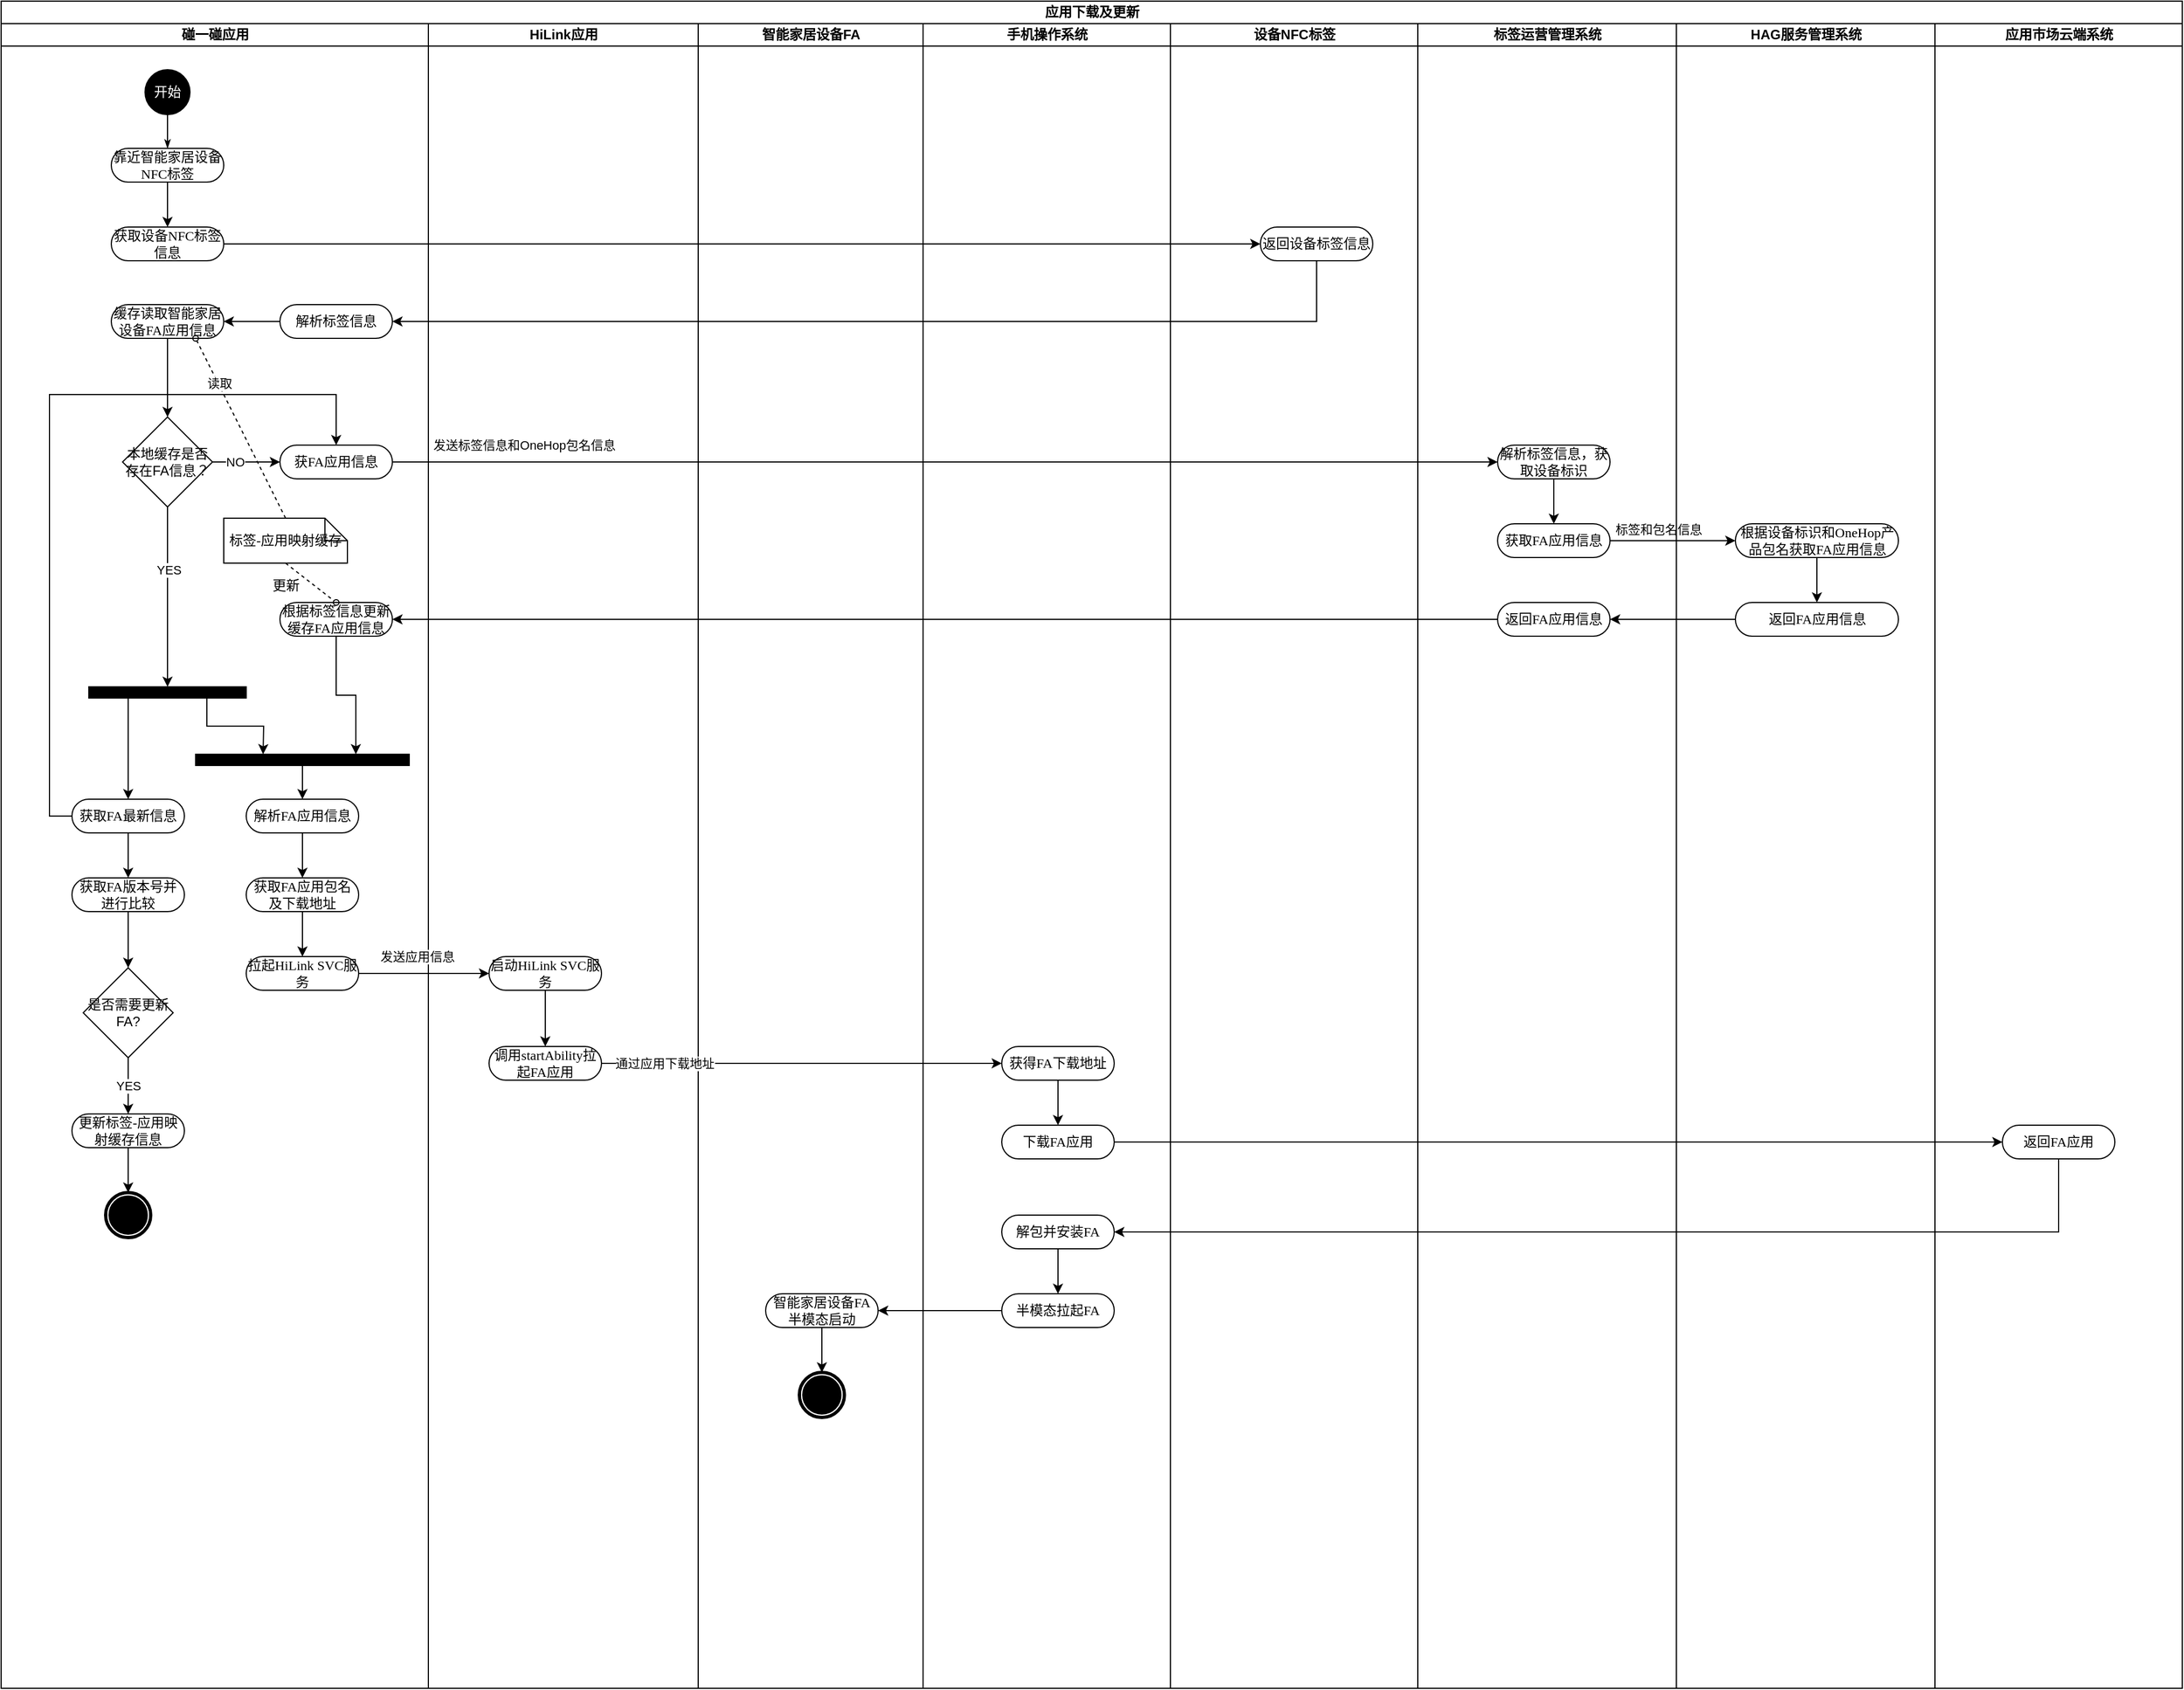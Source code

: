 <mxfile version="13.5.4" type="github">
  <diagram id="pclqiT0lYzakxI-YOr0z" name="Page-1">
    <mxGraphModel dx="2489" dy="794" grid="1" gridSize="10" guides="1" tooltips="1" connect="1" arrows="1" fold="1" page="1" pageScale="1" pageWidth="827" pageHeight="1169" math="0" shadow="0">
      <root>
        <mxCell id="0" />
        <mxCell id="1" parent="0" />
        <mxCell id="fMIKsQbXh_aVyUk7N6kA-77" style="edgeStyle=orthogonalEdgeStyle;rounded=0;orthogonalLoop=1;jettySize=auto;html=1;exitX=0.75;exitY=1;exitDx=0;exitDy=0;" edge="1" parent="1" source="fMIKsQbXh_aVyUk7N6kA-70">
          <mxGeometry relative="1" as="geometry">
            <mxPoint x="93" y="700" as="targetPoint" />
          </mxGeometry>
        </mxCell>
        <mxCell id="fMIKsQbXh_aVyUk7N6kA-2" value="应用下载及更新" style="swimlane;html=1;childLayout=stackLayout;startSize=20;rounded=0;shadow=0;comic=0;labelBackgroundColor=none;strokeWidth=1;fontFamily=Verdana;fontSize=12;align=center;" vertex="1" parent="1">
          <mxGeometry x="-140" y="30" width="1940" height="1501" as="geometry" />
        </mxCell>
        <mxCell id="fMIKsQbXh_aVyUk7N6kA-3" value="碰一碰应用" style="swimlane;html=1;startSize=20;" vertex="1" parent="fMIKsQbXh_aVyUk7N6kA-2">
          <mxGeometry y="20" width="380" height="1481" as="geometry" />
        </mxCell>
        <mxCell id="fMIKsQbXh_aVyUk7N6kA-4" style="edgeStyle=orthogonalEdgeStyle;rounded=0;html=1;labelBackgroundColor=none;startArrow=none;startFill=0;startSize=5;endArrow=classicThin;endFill=1;endSize=5;jettySize=auto;orthogonalLoop=1;strokeWidth=1;fontFamily=Verdana;fontSize=12" edge="1" parent="fMIKsQbXh_aVyUk7N6kA-3" source="fMIKsQbXh_aVyUk7N6kA-6" target="fMIKsQbXh_aVyUk7N6kA-5">
          <mxGeometry relative="1" as="geometry" />
        </mxCell>
        <mxCell id="fMIKsQbXh_aVyUk7N6kA-34" style="edgeStyle=orthogonalEdgeStyle;rounded=0;orthogonalLoop=1;jettySize=auto;html=1;exitX=0.5;exitY=1;exitDx=0;exitDy=0;entryX=0.5;entryY=0;entryDx=0;entryDy=0;" edge="1" parent="fMIKsQbXh_aVyUk7N6kA-3" source="fMIKsQbXh_aVyUk7N6kA-5" target="fMIKsQbXh_aVyUk7N6kA-7">
          <mxGeometry relative="1" as="geometry" />
        </mxCell>
        <mxCell id="fMIKsQbXh_aVyUk7N6kA-81" style="edgeStyle=orthogonalEdgeStyle;rounded=0;orthogonalLoop=1;jettySize=auto;html=1;exitX=0;exitY=0.5;exitDx=0;exitDy=0;entryX=0.5;entryY=0;entryDx=0;entryDy=0;" edge="1" parent="fMIKsQbXh_aVyUk7N6kA-3" source="fMIKsQbXh_aVyUk7N6kA-78" target="fMIKsQbXh_aVyUk7N6kA-32">
          <mxGeometry relative="1" as="geometry">
            <Array as="points">
              <mxPoint x="43" y="705" />
              <mxPoint x="43" y="330" />
              <mxPoint x="298" y="330" />
            </Array>
          </mxGeometry>
        </mxCell>
        <mxCell id="fMIKsQbXh_aVyUk7N6kA-83" style="edgeStyle=orthogonalEdgeStyle;rounded=0;orthogonalLoop=1;jettySize=auto;html=1;exitX=0.5;exitY=1;exitDx=0;exitDy=0;entryX=0.5;entryY=0;entryDx=0;entryDy=0;" edge="1" parent="fMIKsQbXh_aVyUk7N6kA-3" source="fMIKsQbXh_aVyUk7N6kA-78" target="fMIKsQbXh_aVyUk7N6kA-82">
          <mxGeometry relative="1" as="geometry" />
        </mxCell>
        <mxCell id="fMIKsQbXh_aVyUk7N6kA-78" value="获取FA最新信息" style="rounded=1;whiteSpace=wrap;html=1;shadow=0;comic=0;labelBackgroundColor=none;strokeWidth=1;fontFamily=Verdana;fontSize=12;align=center;arcSize=50;" vertex="1" parent="fMIKsQbXh_aVyUk7N6kA-3">
          <mxGeometry x="63" y="690" width="100" height="30" as="geometry" />
        </mxCell>
        <mxCell id="fMIKsQbXh_aVyUk7N6kA-87" style="edgeStyle=orthogonalEdgeStyle;rounded=0;orthogonalLoop=1;jettySize=auto;html=1;exitX=0.5;exitY=1;exitDx=0;exitDy=0;entryX=0.5;entryY=0;entryDx=0;entryDy=0;" edge="1" parent="fMIKsQbXh_aVyUk7N6kA-3" source="fMIKsQbXh_aVyUk7N6kA-82" target="fMIKsQbXh_aVyUk7N6kA-85">
          <mxGeometry relative="1" as="geometry" />
        </mxCell>
        <mxCell id="fMIKsQbXh_aVyUk7N6kA-82" value="获取FA版本号并进行比较" style="rounded=1;whiteSpace=wrap;html=1;shadow=0;comic=0;labelBackgroundColor=none;strokeWidth=1;fontFamily=Verdana;fontSize=12;align=center;arcSize=50;" vertex="1" parent="fMIKsQbXh_aVyUk7N6kA-3">
          <mxGeometry x="63" y="760" width="100" height="30" as="geometry" />
        </mxCell>
        <mxCell id="fMIKsQbXh_aVyUk7N6kA-88" value="YES" style="edgeStyle=orthogonalEdgeStyle;rounded=0;orthogonalLoop=1;jettySize=auto;html=1;exitX=0.5;exitY=1;exitDx=0;exitDy=0;entryX=0.5;entryY=0;entryDx=0;entryDy=0;" edge="1" parent="fMIKsQbXh_aVyUk7N6kA-3" source="fMIKsQbXh_aVyUk7N6kA-85" target="fMIKsQbXh_aVyUk7N6kA-86">
          <mxGeometry relative="1" as="geometry" />
        </mxCell>
        <mxCell id="fMIKsQbXh_aVyUk7N6kA-85" value="是否需要更新FA?" style="rhombus;whiteSpace=wrap;html=1;" vertex="1" parent="fMIKsQbXh_aVyUk7N6kA-3">
          <mxGeometry x="73" y="840" width="80" height="80" as="geometry" />
        </mxCell>
        <mxCell id="fMIKsQbXh_aVyUk7N6kA-91" style="edgeStyle=orthogonalEdgeStyle;rounded=0;orthogonalLoop=1;jettySize=auto;html=1;exitX=0.5;exitY=1;exitDx=0;exitDy=0;entryX=0.5;entryY=0;entryDx=0;entryDy=0;" edge="1" parent="fMIKsQbXh_aVyUk7N6kA-3" source="fMIKsQbXh_aVyUk7N6kA-86" target="fMIKsQbXh_aVyUk7N6kA-90">
          <mxGeometry relative="1" as="geometry" />
        </mxCell>
        <mxCell id="fMIKsQbXh_aVyUk7N6kA-86" value="更新标签-应用映射缓存信息" style="rounded=1;whiteSpace=wrap;html=1;shadow=0;comic=0;labelBackgroundColor=none;strokeWidth=1;fontFamily=Verdana;fontSize=12;align=center;arcSize=50;" vertex="1" parent="fMIKsQbXh_aVyUk7N6kA-3">
          <mxGeometry x="63" y="970" width="100" height="30" as="geometry" />
        </mxCell>
        <mxCell id="fMIKsQbXh_aVyUk7N6kA-90" value="" style="shape=mxgraph.bpmn.shape;html=1;verticalLabelPosition=bottom;labelBackgroundColor=#ffffff;verticalAlign=top;perimeter=ellipsePerimeter;outline=end;symbol=terminate;rounded=0;shadow=0;comic=0;strokeWidth=1;fontFamily=Verdana;fontSize=12;align=center;" vertex="1" parent="fMIKsQbXh_aVyUk7N6kA-3">
          <mxGeometry x="93" y="1040" width="40" height="40" as="geometry" />
        </mxCell>
        <mxCell id="fMIKsQbXh_aVyUk7N6kA-5" value="靠近智能家居设备NFC标签" style="rounded=1;whiteSpace=wrap;html=1;shadow=0;comic=0;labelBackgroundColor=none;strokeWidth=1;fontFamily=Verdana;fontSize=12;align=center;arcSize=50;" vertex="1" parent="fMIKsQbXh_aVyUk7N6kA-3">
          <mxGeometry x="98" y="111" width="100" height="30" as="geometry" />
        </mxCell>
        <mxCell id="fMIKsQbXh_aVyUk7N6kA-6" value="&lt;font color=&quot;#ffffff&quot;&gt;开始&lt;/font&gt;" style="ellipse;whiteSpace=wrap;html=1;rounded=0;shadow=0;comic=0;labelBackgroundColor=none;strokeWidth=1;fillColor=#000000;fontFamily=Verdana;fontSize=12;align=center;" vertex="1" parent="fMIKsQbXh_aVyUk7N6kA-3">
          <mxGeometry x="128" y="41" width="40" height="40" as="geometry" />
        </mxCell>
        <mxCell id="fMIKsQbXh_aVyUk7N6kA-7" value="获取设备NFC标签信息" style="rounded=1;whiteSpace=wrap;html=1;shadow=0;comic=0;labelBackgroundColor=none;strokeWidth=1;fontFamily=Verdana;fontSize=12;align=center;arcSize=50;" vertex="1" parent="fMIKsQbXh_aVyUk7N6kA-3">
          <mxGeometry x="98" y="181" width="100" height="30" as="geometry" />
        </mxCell>
        <mxCell id="fMIKsQbXh_aVyUk7N6kA-66" style="edgeStyle=orthogonalEdgeStyle;rounded=0;orthogonalLoop=1;jettySize=auto;html=1;exitX=0.5;exitY=1;exitDx=0;exitDy=0;entryX=0.5;entryY=0;entryDx=0;entryDy=0;" edge="1" parent="fMIKsQbXh_aVyUk7N6kA-3" source="fMIKsQbXh_aVyUk7N6kA-9" target="fMIKsQbXh_aVyUk7N6kA-23">
          <mxGeometry relative="1" as="geometry" />
        </mxCell>
        <mxCell id="fMIKsQbXh_aVyUk7N6kA-9" value="缓存读取智能家居设备FA应用信息" style="rounded=1;whiteSpace=wrap;html=1;shadow=0;comic=0;labelBackgroundColor=none;strokeWidth=1;fontFamily=Verdana;fontSize=12;align=center;arcSize=50;" vertex="1" parent="fMIKsQbXh_aVyUk7N6kA-3">
          <mxGeometry x="98" y="250" width="100" height="30" as="geometry" />
        </mxCell>
        <mxCell id="fMIKsQbXh_aVyUk7N6kA-60" style="edgeStyle=orthogonalEdgeStyle;rounded=0;orthogonalLoop=1;jettySize=auto;html=1;exitX=0;exitY=0.5;exitDx=0;exitDy=0;entryX=1;entryY=0.5;entryDx=0;entryDy=0;" edge="1" parent="fMIKsQbXh_aVyUk7N6kA-3" source="fMIKsQbXh_aVyUk7N6kA-58" target="fMIKsQbXh_aVyUk7N6kA-9">
          <mxGeometry relative="1" as="geometry" />
        </mxCell>
        <mxCell id="fMIKsQbXh_aVyUk7N6kA-80" style="edgeStyle=orthogonalEdgeStyle;rounded=0;orthogonalLoop=1;jettySize=auto;html=1;exitX=0.25;exitY=1;exitDx=0;exitDy=0;entryX=0.5;entryY=0;entryDx=0;entryDy=0;" edge="1" parent="fMIKsQbXh_aVyUk7N6kA-3" source="fMIKsQbXh_aVyUk7N6kA-70" target="fMIKsQbXh_aVyUk7N6kA-78">
          <mxGeometry relative="1" as="geometry" />
        </mxCell>
        <mxCell id="fMIKsQbXh_aVyUk7N6kA-70" value="" style="whiteSpace=wrap;html=1;rounded=0;shadow=0;comic=0;labelBackgroundColor=none;strokeWidth=1;fillColor=#000000;fontFamily=Verdana;fontSize=12;align=center;rotation=0;" vertex="1" parent="fMIKsQbXh_aVyUk7N6kA-3">
          <mxGeometry x="78" y="590" width="140" height="10" as="geometry" />
        </mxCell>
        <mxCell id="fMIKsQbXh_aVyUk7N6kA-92" style="edgeStyle=orthogonalEdgeStyle;rounded=0;orthogonalLoop=1;jettySize=auto;html=1;exitX=0.5;exitY=1;exitDx=0;exitDy=0;entryX=0.5;entryY=0;entryDx=0;entryDy=0;" edge="1" parent="fMIKsQbXh_aVyUk7N6kA-3" source="fMIKsQbXh_aVyUk7N6kA-72" target="fMIKsQbXh_aVyUk7N6kA-73">
          <mxGeometry relative="1" as="geometry" />
        </mxCell>
        <mxCell id="fMIKsQbXh_aVyUk7N6kA-72" value="解析FA应用信息" style="rounded=1;whiteSpace=wrap;html=1;shadow=0;comic=0;labelBackgroundColor=none;strokeWidth=1;fontFamily=Verdana;fontSize=12;align=center;arcSize=50;" vertex="1" parent="fMIKsQbXh_aVyUk7N6kA-3">
          <mxGeometry x="218" y="690" width="100" height="30" as="geometry" />
        </mxCell>
        <mxCell id="fMIKsQbXh_aVyUk7N6kA-95" style="edgeStyle=orthogonalEdgeStyle;rounded=0;orthogonalLoop=1;jettySize=auto;html=1;exitX=0.5;exitY=1;exitDx=0;exitDy=0;entryX=0.5;entryY=0;entryDx=0;entryDy=0;" edge="1" parent="fMIKsQbXh_aVyUk7N6kA-3" source="fMIKsQbXh_aVyUk7N6kA-73" target="fMIKsQbXh_aVyUk7N6kA-93">
          <mxGeometry relative="1" as="geometry" />
        </mxCell>
        <mxCell id="fMIKsQbXh_aVyUk7N6kA-73" value="获取FA应用包名及下载地址" style="rounded=1;whiteSpace=wrap;html=1;shadow=0;comic=0;labelBackgroundColor=none;strokeWidth=1;fontFamily=Verdana;fontSize=12;align=center;arcSize=50;" vertex="1" parent="fMIKsQbXh_aVyUk7N6kA-3">
          <mxGeometry x="218" y="760" width="100" height="30" as="geometry" />
        </mxCell>
        <mxCell id="fMIKsQbXh_aVyUk7N6kA-93" value="拉起HiLink SVC服务" style="rounded=1;whiteSpace=wrap;html=1;shadow=0;comic=0;labelBackgroundColor=none;strokeWidth=1;fontFamily=Verdana;fontSize=12;align=center;arcSize=50;" vertex="1" parent="fMIKsQbXh_aVyUk7N6kA-3">
          <mxGeometry x="218" y="830" width="100" height="30" as="geometry" />
        </mxCell>
        <mxCell id="fMIKsQbXh_aVyUk7N6kA-58" value="解析标签信息" style="rounded=1;whiteSpace=wrap;html=1;shadow=0;comic=0;labelBackgroundColor=none;strokeWidth=1;fontFamily=Verdana;fontSize=12;align=center;arcSize=50;" vertex="1" parent="fMIKsQbXh_aVyUk7N6kA-3">
          <mxGeometry x="248" y="250" width="100" height="30" as="geometry" />
        </mxCell>
        <mxCell id="fMIKsQbXh_aVyUk7N6kA-33" value="NO" style="edgeStyle=orthogonalEdgeStyle;rounded=0;orthogonalLoop=1;jettySize=auto;html=1;exitX=1;exitY=0.5;exitDx=0;exitDy=0;" edge="1" parent="fMIKsQbXh_aVyUk7N6kA-3" source="fMIKsQbXh_aVyUk7N6kA-23" target="fMIKsQbXh_aVyUk7N6kA-32">
          <mxGeometry x="-0.333" relative="1" as="geometry">
            <Array as="points">
              <mxPoint x="208" y="390" />
              <mxPoint x="208" y="390" />
            </Array>
            <mxPoint as="offset" />
          </mxGeometry>
        </mxCell>
        <mxCell id="fMIKsQbXh_aVyUk7N6kA-68" style="edgeStyle=orthogonalEdgeStyle;rounded=0;orthogonalLoop=1;jettySize=auto;html=1;exitX=0.5;exitY=1;exitDx=0;exitDy=0;entryX=0.5;entryY=0;entryDx=0;entryDy=0;" edge="1" parent="fMIKsQbXh_aVyUk7N6kA-3" source="fMIKsQbXh_aVyUk7N6kA-23">
          <mxGeometry relative="1" as="geometry">
            <mxPoint x="148" y="590" as="targetPoint" />
          </mxGeometry>
        </mxCell>
        <mxCell id="fMIKsQbXh_aVyUk7N6kA-69" value="YES" style="edgeLabel;html=1;align=center;verticalAlign=middle;resizable=0;points=[];" vertex="1" connectable="0" parent="fMIKsQbXh_aVyUk7N6kA-68">
          <mxGeometry x="-0.3" y="1" relative="1" as="geometry">
            <mxPoint as="offset" />
          </mxGeometry>
        </mxCell>
        <mxCell id="fMIKsQbXh_aVyUk7N6kA-23" value="本地缓存是否存在FA信息？" style="rhombus;whiteSpace=wrap;html=1;" vertex="1" parent="fMIKsQbXh_aVyUk7N6kA-3">
          <mxGeometry x="108" y="350" width="80" height="80" as="geometry" />
        </mxCell>
        <mxCell id="fMIKsQbXh_aVyUk7N6kA-49" value="标签-应用映射缓存" style="shape=note;whiteSpace=wrap;html=1;rounded=0;shadow=0;comic=0;labelBackgroundColor=none;strokeWidth=1;fontFamily=Verdana;fontSize=12;align=center;size=20;" vertex="1" parent="fMIKsQbXh_aVyUk7N6kA-3">
          <mxGeometry x="198" y="440" width="110" height="40" as="geometry" />
        </mxCell>
        <mxCell id="fMIKsQbXh_aVyUk7N6kA-32" value="获FA应用信息" style="rounded=1;whiteSpace=wrap;html=1;shadow=0;comic=0;labelBackgroundColor=none;strokeWidth=1;fontFamily=Verdana;fontSize=12;align=center;arcSize=50;" vertex="1" parent="fMIKsQbXh_aVyUk7N6kA-3">
          <mxGeometry x="248" y="375" width="100" height="30" as="geometry" />
        </mxCell>
        <mxCell id="fMIKsQbXh_aVyUk7N6kA-48" value="根据标签信息更新缓存FA应用信息" style="rounded=1;whiteSpace=wrap;html=1;shadow=0;comic=0;labelBackgroundColor=none;strokeWidth=1;fontFamily=Verdana;fontSize=12;align=center;arcSize=50;" vertex="1" parent="fMIKsQbXh_aVyUk7N6kA-3">
          <mxGeometry x="248" y="515" width="100" height="30" as="geometry" />
        </mxCell>
        <mxCell id="fMIKsQbXh_aVyUk7N6kA-52" value="更新" style="edgeStyle=none;rounded=0;html=1;dashed=1;labelBackgroundColor=none;startArrow=none;startFill=0;startSize=5;endArrow=oval;endFill=0;endSize=5;jettySize=auto;orthogonalLoop=1;strokeWidth=1;fontFamily=Verdana;fontSize=12;exitX=0.5;exitY=1;exitDx=0;exitDy=0;exitPerimeter=0;entryX=0.5;entryY=0;entryDx=0;entryDy=0;" edge="1" parent="fMIKsQbXh_aVyUk7N6kA-3" source="fMIKsQbXh_aVyUk7N6kA-49" target="fMIKsQbXh_aVyUk7N6kA-48">
          <mxGeometry x="-0.569" y="-16" relative="1" as="geometry">
            <mxPoint x="253" y="450" as="sourcePoint" />
            <mxPoint x="178" y="419.788" as="targetPoint" />
            <mxPoint as="offset" />
          </mxGeometry>
        </mxCell>
        <mxCell id="fMIKsQbXh_aVyUk7N6kA-63" value="" style="edgeStyle=none;rounded=0;html=1;dashed=1;labelBackgroundColor=none;startArrow=none;startFill=0;startSize=5;endArrow=oval;endFill=0;endSize=5;jettySize=auto;orthogonalLoop=1;strokeWidth=1;fontFamily=Verdana;fontSize=12;entryX=0.75;entryY=1;entryDx=0;entryDy=0;exitX=0.5;exitY=0;exitDx=0;exitDy=0;exitPerimeter=0;" edge="1" parent="fMIKsQbXh_aVyUk7N6kA-3" source="fMIKsQbXh_aVyUk7N6kA-49" target="fMIKsQbXh_aVyUk7N6kA-9">
          <mxGeometry x="0.525" y="4" relative="1" as="geometry">
            <mxPoint x="258" y="510" as="sourcePoint" />
            <mxPoint x="318" y="595" as="targetPoint" />
            <mxPoint x="-1" as="offset" />
          </mxGeometry>
        </mxCell>
        <mxCell id="fMIKsQbXh_aVyUk7N6kA-67" value="读取" style="edgeLabel;html=1;align=center;verticalAlign=middle;resizable=0;points=[];" vertex="1" connectable="0" parent="fMIKsQbXh_aVyUk7N6kA-63">
          <mxGeometry x="0.505" y="-1" relative="1" as="geometry">
            <mxPoint as="offset" />
          </mxGeometry>
        </mxCell>
        <mxCell id="fMIKsQbXh_aVyUk7N6kA-89" style="edgeStyle=orthogonalEdgeStyle;rounded=0;orthogonalLoop=1;jettySize=auto;html=1;exitX=0.5;exitY=1;exitDx=0;exitDy=0;entryX=0.5;entryY=0;entryDx=0;entryDy=0;" edge="1" parent="fMIKsQbXh_aVyUk7N6kA-3" source="fMIKsQbXh_aVyUk7N6kA-74" target="fMIKsQbXh_aVyUk7N6kA-72">
          <mxGeometry relative="1" as="geometry" />
        </mxCell>
        <mxCell id="fMIKsQbXh_aVyUk7N6kA-74" value="" style="whiteSpace=wrap;html=1;rounded=0;shadow=0;comic=0;labelBackgroundColor=none;strokeWidth=1;fillColor=#000000;fontFamily=Verdana;fontSize=12;align=center;rotation=0;" vertex="1" parent="fMIKsQbXh_aVyUk7N6kA-3">
          <mxGeometry x="173" y="650" width="190" height="10" as="geometry" />
        </mxCell>
        <mxCell id="fMIKsQbXh_aVyUk7N6kA-75" style="edgeStyle=orthogonalEdgeStyle;rounded=0;orthogonalLoop=1;jettySize=auto;html=1;exitX=0.5;exitY=1;exitDx=0;exitDy=0;entryX=0.75;entryY=0;entryDx=0;entryDy=0;" edge="1" parent="fMIKsQbXh_aVyUk7N6kA-3" source="fMIKsQbXh_aVyUk7N6kA-48" target="fMIKsQbXh_aVyUk7N6kA-74">
          <mxGeometry relative="1" as="geometry">
            <mxPoint x="297" y="645" as="targetPoint" />
          </mxGeometry>
        </mxCell>
        <mxCell id="fMIKsQbXh_aVyUk7N6kA-10" value="HiLink应用" style="swimlane;html=1;startSize=20;" vertex="1" parent="fMIKsQbXh_aVyUk7N6kA-2">
          <mxGeometry x="380" y="20" width="240" height="1481" as="geometry" />
        </mxCell>
        <mxCell id="fMIKsQbXh_aVyUk7N6kA-99" style="edgeStyle=orthogonalEdgeStyle;rounded=0;orthogonalLoop=1;jettySize=auto;html=1;exitX=0.5;exitY=1;exitDx=0;exitDy=0;entryX=0.5;entryY=0;entryDx=0;entryDy=0;" edge="1" parent="fMIKsQbXh_aVyUk7N6kA-10" source="fMIKsQbXh_aVyUk7N6kA-94" target="fMIKsQbXh_aVyUk7N6kA-97">
          <mxGeometry relative="1" as="geometry" />
        </mxCell>
        <mxCell id="fMIKsQbXh_aVyUk7N6kA-94" value="启动HiLink SVC服务" style="rounded=1;whiteSpace=wrap;html=1;shadow=0;comic=0;labelBackgroundColor=none;strokeWidth=1;fontFamily=Verdana;fontSize=12;align=center;arcSize=50;" vertex="1" parent="fMIKsQbXh_aVyUk7N6kA-10">
          <mxGeometry x="54" y="830" width="100" height="30" as="geometry" />
        </mxCell>
        <mxCell id="fMIKsQbXh_aVyUk7N6kA-97" value="调用startAbility拉起FA应用" style="rounded=1;whiteSpace=wrap;html=1;shadow=0;comic=0;labelBackgroundColor=none;strokeWidth=1;fontFamily=Verdana;fontSize=12;align=center;arcSize=50;" vertex="1" parent="fMIKsQbXh_aVyUk7N6kA-10">
          <mxGeometry x="54" y="910" width="100" height="30" as="geometry" />
        </mxCell>
        <mxCell id="fMIKsQbXh_aVyUk7N6kA-11" value="智能家居设备FA" style="swimlane;html=1;startSize=20;" vertex="1" parent="fMIKsQbXh_aVyUk7N6kA-2">
          <mxGeometry x="620" y="20" width="200" height="1481" as="geometry" />
        </mxCell>
        <mxCell id="fMIKsQbXh_aVyUk7N6kA-114" style="edgeStyle=orthogonalEdgeStyle;rounded=0;orthogonalLoop=1;jettySize=auto;html=1;exitX=0.5;exitY=1;exitDx=0;exitDy=0;entryX=0.5;entryY=0;entryDx=0;entryDy=0;" edge="1" parent="fMIKsQbXh_aVyUk7N6kA-11" source="fMIKsQbXh_aVyUk7N6kA-111" target="fMIKsQbXh_aVyUk7N6kA-113">
          <mxGeometry relative="1" as="geometry" />
        </mxCell>
        <mxCell id="fMIKsQbXh_aVyUk7N6kA-111" value="智能家居设备FA半模态启动" style="rounded=1;whiteSpace=wrap;html=1;shadow=0;comic=0;labelBackgroundColor=none;strokeWidth=1;fontFamily=Verdana;fontSize=12;align=center;arcSize=50;" vertex="1" parent="fMIKsQbXh_aVyUk7N6kA-11">
          <mxGeometry x="60" y="1130" width="100" height="30" as="geometry" />
        </mxCell>
        <mxCell id="fMIKsQbXh_aVyUk7N6kA-113" value="" style="shape=mxgraph.bpmn.shape;html=1;verticalLabelPosition=bottom;labelBackgroundColor=#ffffff;verticalAlign=top;perimeter=ellipsePerimeter;outline=end;symbol=terminate;rounded=0;shadow=0;comic=0;strokeWidth=1;fontFamily=Verdana;fontSize=12;align=center;" vertex="1" parent="fMIKsQbXh_aVyUk7N6kA-11">
          <mxGeometry x="90" y="1200" width="40" height="40" as="geometry" />
        </mxCell>
        <mxCell id="fMIKsQbXh_aVyUk7N6kA-96" value="发送应用信息" style="edgeStyle=orthogonalEdgeStyle;rounded=0;orthogonalLoop=1;jettySize=auto;html=1;exitX=1;exitY=0.5;exitDx=0;exitDy=0;entryX=0;entryY=0.5;entryDx=0;entryDy=0;" edge="1" parent="fMIKsQbXh_aVyUk7N6kA-2" source="fMIKsQbXh_aVyUk7N6kA-93" target="fMIKsQbXh_aVyUk7N6kA-94">
          <mxGeometry x="-0.103" y="15" relative="1" as="geometry">
            <mxPoint as="offset" />
          </mxGeometry>
        </mxCell>
        <mxCell id="fMIKsQbXh_aVyUk7N6kA-98" value="手机操作系统" style="swimlane;html=1;startSize=20;" vertex="1" parent="fMIKsQbXh_aVyUk7N6kA-2">
          <mxGeometry x="820" y="20" width="220" height="1481" as="geometry" />
        </mxCell>
        <mxCell id="fMIKsQbXh_aVyUk7N6kA-104" style="edgeStyle=orthogonalEdgeStyle;rounded=0;orthogonalLoop=1;jettySize=auto;html=1;exitX=0.5;exitY=1;exitDx=0;exitDy=0;" edge="1" parent="fMIKsQbXh_aVyUk7N6kA-98" source="fMIKsQbXh_aVyUk7N6kA-100" target="fMIKsQbXh_aVyUk7N6kA-103">
          <mxGeometry relative="1" as="geometry" />
        </mxCell>
        <mxCell id="fMIKsQbXh_aVyUk7N6kA-100" value="获得FA下载地址" style="rounded=1;whiteSpace=wrap;html=1;shadow=0;comic=0;labelBackgroundColor=none;strokeWidth=1;fontFamily=Verdana;fontSize=12;align=center;arcSize=50;" vertex="1" parent="fMIKsQbXh_aVyUk7N6kA-98">
          <mxGeometry x="70" y="910" width="100" height="30" as="geometry" />
        </mxCell>
        <mxCell id="fMIKsQbXh_aVyUk7N6kA-103" value="下载FA应用" style="rounded=1;whiteSpace=wrap;html=1;shadow=0;comic=0;labelBackgroundColor=none;strokeWidth=1;fontFamily=Verdana;fontSize=12;align=center;arcSize=50;" vertex="1" parent="fMIKsQbXh_aVyUk7N6kA-98">
          <mxGeometry x="70" y="980" width="100" height="30" as="geometry" />
        </mxCell>
        <mxCell id="fMIKsQbXh_aVyUk7N6kA-110" style="edgeStyle=orthogonalEdgeStyle;rounded=0;orthogonalLoop=1;jettySize=auto;html=1;exitX=0.5;exitY=1;exitDx=0;exitDy=0;entryX=0.5;entryY=0;entryDx=0;entryDy=0;" edge="1" parent="fMIKsQbXh_aVyUk7N6kA-98" source="fMIKsQbXh_aVyUk7N6kA-106" target="fMIKsQbXh_aVyUk7N6kA-109">
          <mxGeometry relative="1" as="geometry" />
        </mxCell>
        <mxCell id="fMIKsQbXh_aVyUk7N6kA-106" value="解包并安装FA" style="rounded=1;whiteSpace=wrap;html=1;shadow=0;comic=0;labelBackgroundColor=none;strokeWidth=1;fontFamily=Verdana;fontSize=12;align=center;arcSize=50;" vertex="1" parent="fMIKsQbXh_aVyUk7N6kA-98">
          <mxGeometry x="70" y="1060" width="100" height="30" as="geometry" />
        </mxCell>
        <mxCell id="fMIKsQbXh_aVyUk7N6kA-109" value="半模态拉起FA" style="rounded=1;whiteSpace=wrap;html=1;shadow=0;comic=0;labelBackgroundColor=none;strokeWidth=1;fontFamily=Verdana;fontSize=12;align=center;arcSize=50;" vertex="1" parent="fMIKsQbXh_aVyUk7N6kA-98">
          <mxGeometry x="70" y="1130" width="100" height="30" as="geometry" />
        </mxCell>
        <mxCell id="fMIKsQbXh_aVyUk7N6kA-12" value="设备NFC标签" style="swimlane;html=1;startSize=20;" vertex="1" parent="fMIKsQbXh_aVyUk7N6kA-2">
          <mxGeometry x="1040" y="20" width="220" height="1481" as="geometry" />
        </mxCell>
        <mxCell id="fMIKsQbXh_aVyUk7N6kA-13" value="返回设备标签信息" style="rounded=1;whiteSpace=wrap;html=1;shadow=0;comic=0;labelBackgroundColor=none;strokeWidth=1;fontFamily=Verdana;fontSize=12;align=center;arcSize=50;" vertex="1" parent="fMIKsQbXh_aVyUk7N6kA-12">
          <mxGeometry x="80" y="181" width="100" height="30" as="geometry" />
        </mxCell>
        <mxCell id="fMIKsQbXh_aVyUk7N6kA-14" value="标签运营管理系统" style="swimlane;html=1;startSize=20;" vertex="1" parent="fMIKsQbXh_aVyUk7N6kA-2">
          <mxGeometry x="1260" y="20" width="230" height="1481" as="geometry" />
        </mxCell>
        <mxCell id="fMIKsQbXh_aVyUk7N6kA-42" style="edgeStyle=orthogonalEdgeStyle;rounded=0;orthogonalLoop=1;jettySize=auto;html=1;exitX=0.5;exitY=1;exitDx=0;exitDy=0;entryX=0.5;entryY=0;entryDx=0;entryDy=0;" edge="1" parent="fMIKsQbXh_aVyUk7N6kA-14" source="fMIKsQbXh_aVyUk7N6kA-15" target="fMIKsQbXh_aVyUk7N6kA-16">
          <mxGeometry relative="1" as="geometry" />
        </mxCell>
        <mxCell id="fMIKsQbXh_aVyUk7N6kA-15" value="解析标签信息，获取设备标识" style="rounded=1;whiteSpace=wrap;html=1;shadow=0;comic=0;labelBackgroundColor=none;strokeWidth=1;fontFamily=Verdana;fontSize=12;align=center;arcSize=50;" vertex="1" parent="fMIKsQbXh_aVyUk7N6kA-14">
          <mxGeometry x="71" y="375" width="100" height="30" as="geometry" />
        </mxCell>
        <mxCell id="fMIKsQbXh_aVyUk7N6kA-16" value="获取FA应用信息" style="rounded=1;whiteSpace=wrap;html=1;shadow=0;comic=0;labelBackgroundColor=none;strokeWidth=1;fontFamily=Verdana;fontSize=12;align=center;arcSize=50;" vertex="1" parent="fMIKsQbXh_aVyUk7N6kA-14">
          <mxGeometry x="71" y="445" width="100" height="30" as="geometry" />
        </mxCell>
        <mxCell id="fMIKsQbXh_aVyUk7N6kA-17" value="返回FA应用信息" style="rounded=1;whiteSpace=wrap;html=1;shadow=0;comic=0;labelBackgroundColor=none;strokeWidth=1;fontFamily=Verdana;fontSize=12;align=center;arcSize=50;" vertex="1" parent="fMIKsQbXh_aVyUk7N6kA-14">
          <mxGeometry x="71" y="515" width="100" height="30" as="geometry" />
        </mxCell>
        <mxCell id="fMIKsQbXh_aVyUk7N6kA-59" style="edgeStyle=orthogonalEdgeStyle;rounded=0;orthogonalLoop=1;jettySize=auto;html=1;exitX=0.5;exitY=1;exitDx=0;exitDy=0;entryX=1;entryY=0.5;entryDx=0;entryDy=0;" edge="1" parent="fMIKsQbXh_aVyUk7N6kA-2" source="fMIKsQbXh_aVyUk7N6kA-13" target="fMIKsQbXh_aVyUk7N6kA-58">
          <mxGeometry relative="1" as="geometry" />
        </mxCell>
        <mxCell id="fMIKsQbXh_aVyUk7N6kA-35" style="edgeStyle=orthogonalEdgeStyle;rounded=0;orthogonalLoop=1;jettySize=auto;html=1;exitX=1;exitY=0.5;exitDx=0;exitDy=0;" edge="1" parent="fMIKsQbXh_aVyUk7N6kA-2" source="fMIKsQbXh_aVyUk7N6kA-7" target="fMIKsQbXh_aVyUk7N6kA-13">
          <mxGeometry relative="1" as="geometry" />
        </mxCell>
        <mxCell id="fMIKsQbXh_aVyUk7N6kA-40" style="edgeStyle=orthogonalEdgeStyle;rounded=0;orthogonalLoop=1;jettySize=auto;html=1;exitX=1;exitY=0.5;exitDx=0;exitDy=0;" edge="1" parent="fMIKsQbXh_aVyUk7N6kA-2" source="fMIKsQbXh_aVyUk7N6kA-32" target="fMIKsQbXh_aVyUk7N6kA-15">
          <mxGeometry relative="1" as="geometry" />
        </mxCell>
        <mxCell id="fMIKsQbXh_aVyUk7N6kA-46" value="发送标签信息和OneHop包名信息" style="edgeLabel;html=1;align=center;verticalAlign=middle;resizable=0;points=[];" vertex="1" connectable="0" parent="fMIKsQbXh_aVyUk7N6kA-40">
          <mxGeometry x="-0.796" y="-1" relative="1" as="geometry">
            <mxPoint x="16" y="-16" as="offset" />
          </mxGeometry>
        </mxCell>
        <mxCell id="fMIKsQbXh_aVyUk7N6kA-53" style="edgeStyle=orthogonalEdgeStyle;rounded=0;orthogonalLoop=1;jettySize=auto;html=1;exitX=0;exitY=0.5;exitDx=0;exitDy=0;entryX=1;entryY=0.5;entryDx=0;entryDy=0;" edge="1" parent="fMIKsQbXh_aVyUk7N6kA-2" source="fMIKsQbXh_aVyUk7N6kA-17" target="fMIKsQbXh_aVyUk7N6kA-48">
          <mxGeometry relative="1" as="geometry" />
        </mxCell>
        <mxCell id="fMIKsQbXh_aVyUk7N6kA-45" style="edgeStyle=orthogonalEdgeStyle;rounded=0;orthogonalLoop=1;jettySize=auto;html=1;exitX=0;exitY=0.5;exitDx=0;exitDy=0;entryX=1;entryY=0.5;entryDx=0;entryDy=0;" edge="1" parent="fMIKsQbXh_aVyUk7N6kA-2" source="fMIKsQbXh_aVyUk7N6kA-20" target="fMIKsQbXh_aVyUk7N6kA-17">
          <mxGeometry relative="1" as="geometry" />
        </mxCell>
        <mxCell id="fMIKsQbXh_aVyUk7N6kA-43" style="edgeStyle=orthogonalEdgeStyle;rounded=0;orthogonalLoop=1;jettySize=auto;html=1;exitX=1;exitY=0.5;exitDx=0;exitDy=0;" edge="1" parent="fMIKsQbXh_aVyUk7N6kA-2" source="fMIKsQbXh_aVyUk7N6kA-16" target="fMIKsQbXh_aVyUk7N6kA-19">
          <mxGeometry relative="1" as="geometry" />
        </mxCell>
        <mxCell id="fMIKsQbXh_aVyUk7N6kA-56" value="标签和包名信息" style="edgeLabel;html=1;align=center;verticalAlign=middle;resizable=0;points=[];" vertex="1" connectable="0" parent="fMIKsQbXh_aVyUk7N6kA-43">
          <mxGeometry x="-0.346" y="-3" relative="1" as="geometry">
            <mxPoint x="6" y="-13" as="offset" />
          </mxGeometry>
        </mxCell>
        <mxCell id="fMIKsQbXh_aVyUk7N6kA-18" value="HAG服务管理系统" style="swimlane;html=1;startSize=20;" vertex="1" parent="fMIKsQbXh_aVyUk7N6kA-2">
          <mxGeometry x="1490" y="20" width="230" height="1481" as="geometry" />
        </mxCell>
        <mxCell id="fMIKsQbXh_aVyUk7N6kA-44" style="edgeStyle=orthogonalEdgeStyle;rounded=0;orthogonalLoop=1;jettySize=auto;html=1;exitX=0.5;exitY=1;exitDx=0;exitDy=0;entryX=0.5;entryY=0;entryDx=0;entryDy=0;" edge="1" parent="fMIKsQbXh_aVyUk7N6kA-18" source="fMIKsQbXh_aVyUk7N6kA-19" target="fMIKsQbXh_aVyUk7N6kA-20">
          <mxGeometry relative="1" as="geometry" />
        </mxCell>
        <mxCell id="fMIKsQbXh_aVyUk7N6kA-20" value="返回FA应用信息" style="rounded=1;whiteSpace=wrap;html=1;shadow=0;comic=0;labelBackgroundColor=none;strokeWidth=1;fontFamily=Verdana;fontSize=12;align=center;arcSize=50;" vertex="1" parent="fMIKsQbXh_aVyUk7N6kA-18">
          <mxGeometry x="52.5" y="515" width="145" height="30" as="geometry" />
        </mxCell>
        <mxCell id="fMIKsQbXh_aVyUk7N6kA-19" value="根据设备标识和OneHop产品包名获取FA应用信息" style="rounded=1;whiteSpace=wrap;html=1;shadow=0;comic=0;labelBackgroundColor=none;strokeWidth=1;fontFamily=Verdana;fontSize=12;align=center;arcSize=50;" vertex="1" parent="fMIKsQbXh_aVyUk7N6kA-18">
          <mxGeometry x="52.5" y="445" width="145" height="30" as="geometry" />
        </mxCell>
        <mxCell id="fMIKsQbXh_aVyUk7N6kA-21" value="应用市场云端系统" style="swimlane;html=1;startSize=20;" vertex="1" parent="fMIKsQbXh_aVyUk7N6kA-2">
          <mxGeometry x="1720" y="20" width="220" height="1481" as="geometry" />
        </mxCell>
        <mxCell id="fMIKsQbXh_aVyUk7N6kA-105" value="返回FA应用" style="rounded=1;whiteSpace=wrap;html=1;shadow=0;comic=0;labelBackgroundColor=none;strokeWidth=1;fontFamily=Verdana;fontSize=12;align=center;arcSize=50;" vertex="1" parent="fMIKsQbXh_aVyUk7N6kA-21">
          <mxGeometry x="60" y="980" width="100" height="30" as="geometry" />
        </mxCell>
        <mxCell id="fMIKsQbXh_aVyUk7N6kA-101" style="edgeStyle=orthogonalEdgeStyle;rounded=0;orthogonalLoop=1;jettySize=auto;html=1;exitX=1;exitY=0.5;exitDx=0;exitDy=0;entryX=0;entryY=0.5;entryDx=0;entryDy=0;" edge="1" parent="fMIKsQbXh_aVyUk7N6kA-2" source="fMIKsQbXh_aVyUk7N6kA-97" target="fMIKsQbXh_aVyUk7N6kA-100">
          <mxGeometry relative="1" as="geometry" />
        </mxCell>
        <mxCell id="fMIKsQbXh_aVyUk7N6kA-102" value="通过应用下载地址" style="edgeLabel;html=1;align=center;verticalAlign=middle;resizable=0;points=[];" vertex="1" connectable="0" parent="fMIKsQbXh_aVyUk7N6kA-101">
          <mxGeometry x="-0.742" relative="1" as="geometry">
            <mxPoint x="10" as="offset" />
          </mxGeometry>
        </mxCell>
        <mxCell id="fMIKsQbXh_aVyUk7N6kA-107" style="edgeStyle=orthogonalEdgeStyle;rounded=0;orthogonalLoop=1;jettySize=auto;html=1;exitX=1;exitY=0.5;exitDx=0;exitDy=0;entryX=0;entryY=0.5;entryDx=0;entryDy=0;" edge="1" parent="fMIKsQbXh_aVyUk7N6kA-2" source="fMIKsQbXh_aVyUk7N6kA-103" target="fMIKsQbXh_aVyUk7N6kA-105">
          <mxGeometry relative="1" as="geometry" />
        </mxCell>
        <mxCell id="fMIKsQbXh_aVyUk7N6kA-108" style="edgeStyle=orthogonalEdgeStyle;rounded=0;orthogonalLoop=1;jettySize=auto;html=1;exitX=0.5;exitY=1;exitDx=0;exitDy=0;entryX=1;entryY=0.5;entryDx=0;entryDy=0;" edge="1" parent="fMIKsQbXh_aVyUk7N6kA-2" source="fMIKsQbXh_aVyUk7N6kA-105" target="fMIKsQbXh_aVyUk7N6kA-106">
          <mxGeometry relative="1" as="geometry" />
        </mxCell>
        <mxCell id="fMIKsQbXh_aVyUk7N6kA-112" style="edgeStyle=orthogonalEdgeStyle;rounded=0;orthogonalLoop=1;jettySize=auto;html=1;exitX=0;exitY=0.5;exitDx=0;exitDy=0;" edge="1" parent="fMIKsQbXh_aVyUk7N6kA-2" source="fMIKsQbXh_aVyUk7N6kA-109" target="fMIKsQbXh_aVyUk7N6kA-111">
          <mxGeometry relative="1" as="geometry" />
        </mxCell>
      </root>
    </mxGraphModel>
  </diagram>
</mxfile>
